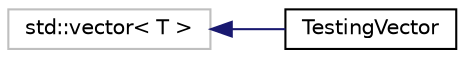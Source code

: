 digraph "Graphical Class Hierarchy"
{
 // LATEX_PDF_SIZE
  bgcolor="transparent";
  edge [fontname="Helvetica",fontsize="10",labelfontname="Helvetica",labelfontsize="10"];
  node [fontname="Helvetica",fontsize="10",shape=record];
  rankdir="LR";
  Node571 [label="std::vector\< T \>",height=0.2,width=0.4,color="grey75",tooltip=" "];
  Node571 -> Node0 [dir="back",color="midnightblue",fontsize="10",style="solid",fontname="Helvetica"];
  Node0 [label="TestingVector",height=0.2,width=0.4,color="black",URL="$classTestingVector.html",tooltip=" "];
}
